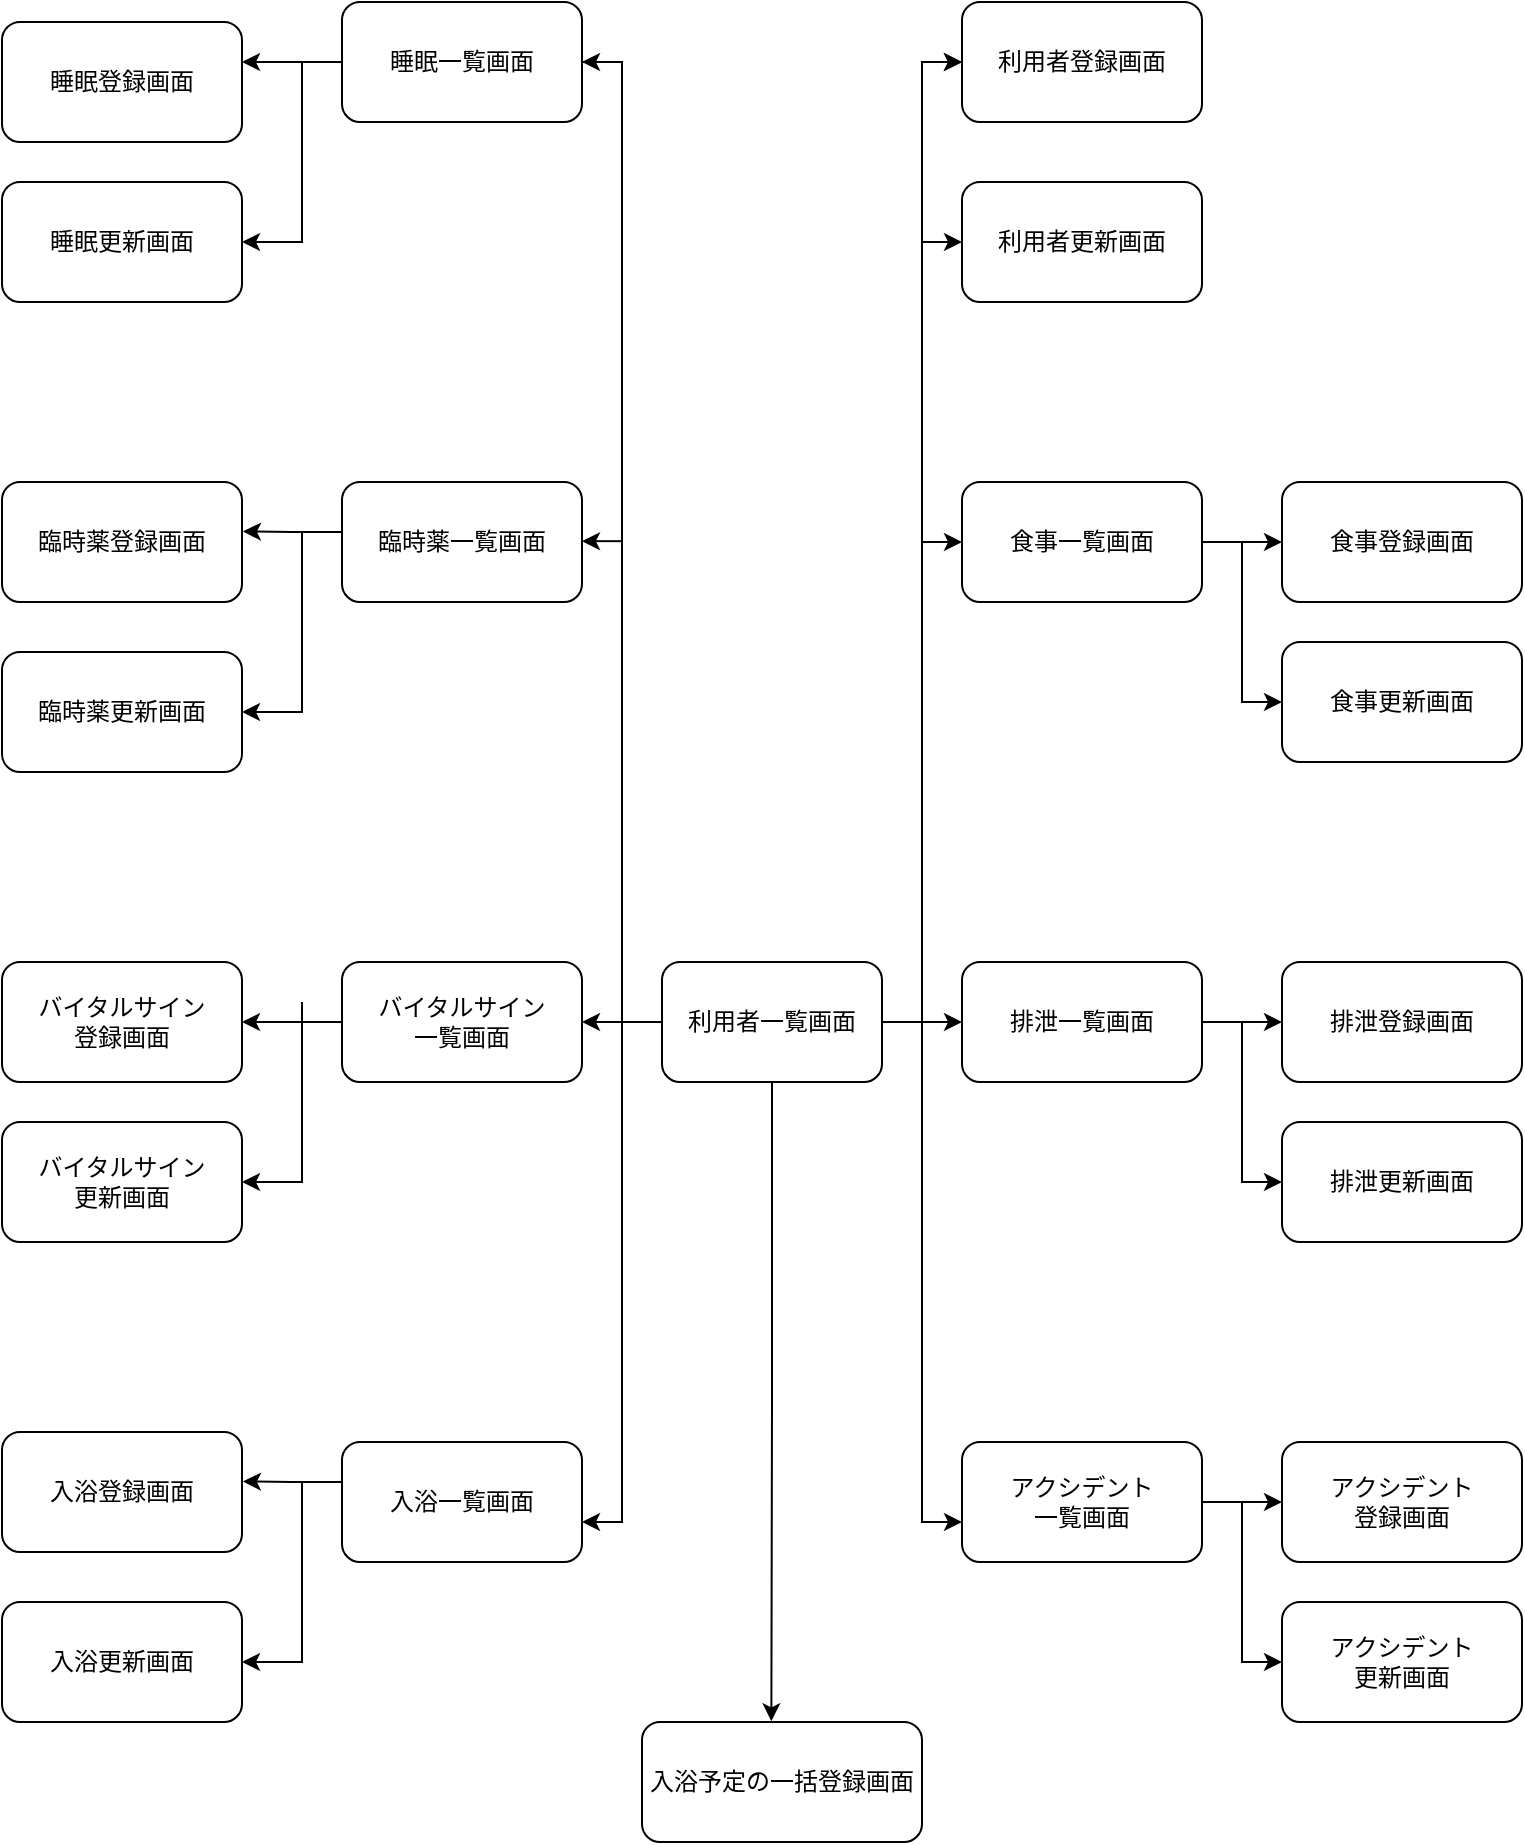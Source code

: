 <mxfile version="13.10.1" type="device"><diagram id="prtHgNgQTEPvFCAcTncT" name="Page-1"><mxGraphModel dx="2013" dy="659" grid="1" gridSize="10" guides="1" tooltips="1" connect="1" arrows="1" fold="1" page="1" pageScale="1" pageWidth="827" pageHeight="1169" math="0" shadow="0"><root><mxCell id="0"/><mxCell id="1" parent="0"/><mxCell id="uFnr38QjYrHJMuofBiq0-8" style="edgeStyle=orthogonalEdgeStyle;rounded=0;orthogonalLoop=1;jettySize=auto;html=1;entryX=0;entryY=0.5;entryDx=0;entryDy=0;" parent="1" source="uFnr38QjYrHJMuofBiq0-2" target="uFnr38QjYrHJMuofBiq0-12" edge="1"><mxGeometry relative="1" as="geometry"><mxPoint x="-300" y="200" as="targetPoint"/><Array as="points"><mxPoint x="-320" y="680"/><mxPoint x="-320" y="200"/></Array></mxGeometry></mxCell><mxCell id="uFnr38QjYrHJMuofBiq0-30" value="" style="edgeStyle=orthogonalEdgeStyle;rounded=0;orthogonalLoop=1;jettySize=auto;html=1;entryX=0;entryY=0.5;entryDx=0;entryDy=0;" parent="1" source="uFnr38QjYrHJMuofBiq0-2" target="uFnr38QjYrHJMuofBiq0-26" edge="1"><mxGeometry relative="1" as="geometry"><mxPoint x="-320" y="440" as="targetPoint"/></mxGeometry></mxCell><mxCell id="uFnr38QjYrHJMuofBiq0-38" value="" style="edgeStyle=orthogonalEdgeStyle;rounded=0;orthogonalLoop=1;jettySize=auto;html=1;" parent="1" source="uFnr38QjYrHJMuofBiq0-2" target="uFnr38QjYrHJMuofBiq0-51" edge="1"><mxGeometry relative="1" as="geometry"><mxPoint x="-320" y="950" as="targetPoint"/><Array as="points"><mxPoint x="-320" y="680"/><mxPoint x="-320" y="930"/></Array></mxGeometry></mxCell><mxCell id="uFnr38QjYrHJMuofBiq0-107" style="edgeStyle=orthogonalEdgeStyle;rounded=0;orthogonalLoop=1;jettySize=auto;html=1;entryX=1;entryY=0.5;entryDx=0;entryDy=0;" parent="1" source="uFnr38QjYrHJMuofBiq0-2" target="uFnr38QjYrHJMuofBiq0-99" edge="1"><mxGeometry relative="1" as="geometry"><mxPoint x="-480" y="680" as="targetPoint"/><Array as="points"><mxPoint x="-430" y="680"/><mxPoint x="-430" y="680"/></Array></mxGeometry></mxCell><mxCell id="uFnr38QjYrHJMuofBiq0-108" style="edgeStyle=orthogonalEdgeStyle;rounded=0;orthogonalLoop=1;jettySize=auto;html=1;entryX=1;entryY=0.5;entryDx=0;entryDy=0;" parent="1" source="uFnr38QjYrHJMuofBiq0-2" target="uFnr38QjYrHJMuofBiq0-65" edge="1"><mxGeometry relative="1" as="geometry"><Array as="points"><mxPoint x="-470" y="680"/><mxPoint x="-470" y="200"/></Array></mxGeometry></mxCell><mxCell id="uFnr38QjYrHJMuofBiq0-149" style="edgeStyle=orthogonalEdgeStyle;rounded=0;orthogonalLoop=1;jettySize=auto;html=1;entryX=0.462;entryY=-0.006;entryDx=0;entryDy=0;entryPerimeter=0;" parent="1" source="uFnr38QjYrHJMuofBiq0-2" target="uFnr38QjYrHJMuofBiq0-122" edge="1"><mxGeometry relative="1" as="geometry"/></mxCell><mxCell id="uFnr38QjYrHJMuofBiq0-150" style="edgeStyle=orthogonalEdgeStyle;rounded=0;orthogonalLoop=1;jettySize=auto;html=1;entryX=0;entryY=0.5;entryDx=0;entryDy=0;" parent="1" source="uFnr38QjYrHJMuofBiq0-2" target="uFnr38QjYrHJMuofBiq0-12" edge="1"><mxGeometry relative="1" as="geometry"/></mxCell><mxCell id="uFnr38QjYrHJMuofBiq0-151" style="edgeStyle=orthogonalEdgeStyle;rounded=0;orthogonalLoop=1;jettySize=auto;html=1;" parent="1" source="uFnr38QjYrHJMuofBiq0-2" target="uFnr38QjYrHJMuofBiq0-14" edge="1"><mxGeometry relative="1" as="geometry"><Array as="points"><mxPoint x="-320" y="680"/><mxPoint x="-320" y="290"/></Array></mxGeometry></mxCell><mxCell id="uFnr38QjYrHJMuofBiq0-2" value="利用者一覧画面" style="rounded=1;whiteSpace=wrap;html=1;align=center;" parent="1" vertex="1"><mxGeometry x="-450" y="650" width="110" height="60" as="geometry"/></mxCell><mxCell id="uFnr38QjYrHJMuofBiq0-12" value="利用者登録画面" style="whiteSpace=wrap;html=1;rounded=1;" parent="1" vertex="1"><mxGeometry x="-300" y="170" width="120" height="60" as="geometry"/></mxCell><mxCell id="uFnr38QjYrHJMuofBiq0-14" value="利用者更新画面" style="whiteSpace=wrap;html=1;rounded=1;" parent="1" vertex="1"><mxGeometry x="-300" y="260" width="120" height="60" as="geometry"/></mxCell><mxCell id="uFnr38QjYrHJMuofBiq0-24" value="" style="edgeStyle=orthogonalEdgeStyle;rounded=0;orthogonalLoop=1;jettySize=auto;html=1;" parent="1" source="uFnr38QjYrHJMuofBiq0-26" target="uFnr38QjYrHJMuofBiq0-27" edge="1"><mxGeometry relative="1" as="geometry"/></mxCell><mxCell id="uFnr38QjYrHJMuofBiq0-25" value="" style="edgeStyle=orthogonalEdgeStyle;rounded=0;orthogonalLoop=1;jettySize=auto;html=1;" parent="1" source="uFnr38QjYrHJMuofBiq0-26" target="uFnr38QjYrHJMuofBiq0-28" edge="1"><mxGeometry relative="1" as="geometry"><Array as="points"><mxPoint x="-160" y="440"/><mxPoint x="-160" y="520"/></Array></mxGeometry></mxCell><mxCell id="uFnr38QjYrHJMuofBiq0-26" value="食事一覧画面" style="rounded=1;whiteSpace=wrap;html=1;align=center;" parent="1" vertex="1"><mxGeometry x="-300" y="410" width="120" height="60" as="geometry"/></mxCell><mxCell id="uFnr38QjYrHJMuofBiq0-27" value="食事登録画面" style="whiteSpace=wrap;html=1;rounded=1;" parent="1" vertex="1"><mxGeometry x="-140" y="410" width="120" height="60" as="geometry"/></mxCell><mxCell id="uFnr38QjYrHJMuofBiq0-28" value="食事更新画面" style="whiteSpace=wrap;html=1;rounded=1;" parent="1" vertex="1"><mxGeometry x="-140" y="490" width="120" height="60" as="geometry"/></mxCell><mxCell id="uFnr38QjYrHJMuofBiq0-33" value="" style="edgeStyle=orthogonalEdgeStyle;rounded=0;orthogonalLoop=1;jettySize=auto;html=1;" parent="1" source="uFnr38QjYrHJMuofBiq0-35" target="uFnr38QjYrHJMuofBiq0-36" edge="1"><mxGeometry relative="1" as="geometry"/></mxCell><mxCell id="uFnr38QjYrHJMuofBiq0-34" value="" style="edgeStyle=orthogonalEdgeStyle;rounded=0;orthogonalLoop=1;jettySize=auto;html=1;" parent="1" source="uFnr38QjYrHJMuofBiq0-35" target="uFnr38QjYrHJMuofBiq0-37" edge="1"><mxGeometry relative="1" as="geometry"><Array as="points"><mxPoint x="-160" y="680"/><mxPoint x="-160" y="760"/></Array></mxGeometry></mxCell><mxCell id="uFnr38QjYrHJMuofBiq0-35" value="排泄一覧画面" style="rounded=1;whiteSpace=wrap;html=1;align=center;" parent="1" vertex="1"><mxGeometry x="-300" y="650" width="120" height="60" as="geometry"/></mxCell><mxCell id="uFnr38QjYrHJMuofBiq0-36" value="排泄登録画面" style="whiteSpace=wrap;html=1;rounded=1;" parent="1" vertex="1"><mxGeometry x="-140" y="650" width="120" height="60" as="geometry"/></mxCell><mxCell id="uFnr38QjYrHJMuofBiq0-37" value="排泄更新画面" style="whiteSpace=wrap;html=1;rounded=1;" parent="1" vertex="1"><mxGeometry x="-140" y="730" width="120" height="60" as="geometry"/></mxCell><mxCell id="uFnr38QjYrHJMuofBiq0-49" value="" style="edgeStyle=orthogonalEdgeStyle;rounded=0;orthogonalLoop=1;jettySize=auto;html=1;" parent="1" source="uFnr38QjYrHJMuofBiq0-51" target="uFnr38QjYrHJMuofBiq0-52" edge="1"><mxGeometry relative="1" as="geometry"/></mxCell><mxCell id="uFnr38QjYrHJMuofBiq0-50" value="" style="edgeStyle=orthogonalEdgeStyle;rounded=0;orthogonalLoop=1;jettySize=auto;html=1;" parent="1" source="uFnr38QjYrHJMuofBiq0-51" target="uFnr38QjYrHJMuofBiq0-53" edge="1"><mxGeometry relative="1" as="geometry"><Array as="points"><mxPoint x="-160" y="920"/><mxPoint x="-160" y="1000"/></Array></mxGeometry></mxCell><mxCell id="uFnr38QjYrHJMuofBiq0-51" value="アクシデント&lt;br&gt;一覧画面" style="rounded=1;whiteSpace=wrap;html=1;align=center;" parent="1" vertex="1"><mxGeometry x="-300" y="890" width="120" height="60" as="geometry"/></mxCell><mxCell id="uFnr38QjYrHJMuofBiq0-52" value="アクシデント&lt;br&gt;登録画面" style="whiteSpace=wrap;html=1;rounded=1;" parent="1" vertex="1"><mxGeometry x="-140" y="890" width="120" height="60" as="geometry"/></mxCell><mxCell id="uFnr38QjYrHJMuofBiq0-53" value="アクシデント&lt;br&gt;更新画面" style="whiteSpace=wrap;html=1;rounded=1;" parent="1" vertex="1"><mxGeometry x="-140" y="970" width="120" height="60" as="geometry"/></mxCell><mxCell id="uFnr38QjYrHJMuofBiq0-60" value="" style="edgeStyle=orthogonalEdgeStyle;rounded=0;orthogonalLoop=1;jettySize=auto;html=1;entryX=0;entryY=0.5;entryDx=0;entryDy=0;" parent="1" target="uFnr38QjYrHJMuofBiq0-35" edge="1"><mxGeometry relative="1" as="geometry"><mxPoint x="-340" y="680" as="sourcePoint"/><mxPoint x="-300" y="444.5" as="targetPoint"/><Array as="points"><mxPoint x="-330" y="680"/><mxPoint x="-330" y="680"/></Array></mxGeometry></mxCell><mxCell id="uFnr38QjYrHJMuofBiq0-63" value="" style="edgeStyle=orthogonalEdgeStyle;rounded=0;orthogonalLoop=1;jettySize=auto;html=1;exitX=0;exitY=0.5;exitDx=0;exitDy=0;" parent="1" source="uFnr38QjYrHJMuofBiq0-2" target="uFnr38QjYrHJMuofBiq0-66" edge="1"><mxGeometry relative="1" as="geometry"><Array as="points"><mxPoint x="-470" y="680"/><mxPoint x="-470" y="200"/></Array></mxGeometry></mxCell><mxCell id="uFnr38QjYrHJMuofBiq0-64" value="" style="edgeStyle=orthogonalEdgeStyle;rounded=0;orthogonalLoop=1;jettySize=auto;html=1;entryX=1;entryY=0.5;entryDx=0;entryDy=0;entryPerimeter=0;" parent="1" target="uFnr38QjYrHJMuofBiq0-67" edge="1"><mxGeometry relative="1" as="geometry"><Array as="points"><mxPoint x="-630" y="290"/></Array><mxPoint x="-630" y="200" as="sourcePoint"/><mxPoint x="-650" y="290" as="targetPoint"/></mxGeometry></mxCell><mxCell id="uFnr38QjYrHJMuofBiq0-65" value="睡眠一覧画面" style="rounded=1;whiteSpace=wrap;html=1;align=center;" parent="1" vertex="1"><mxGeometry x="-610" y="170" width="120" height="60" as="geometry"/></mxCell><mxCell id="uFnr38QjYrHJMuofBiq0-66" value="睡眠登録画面" style="whiteSpace=wrap;html=1;rounded=1;" parent="1" vertex="1"><mxGeometry x="-780" y="180" width="120" height="60" as="geometry"/></mxCell><mxCell id="uFnr38QjYrHJMuofBiq0-67" value="睡眠更新画面" style="whiteSpace=wrap;html=1;rounded=1;" parent="1" vertex="1"><mxGeometry x="-780" y="260" width="120" height="60" as="geometry"/></mxCell><mxCell id="uFnr38QjYrHJMuofBiq0-92" value="" style="edgeStyle=orthogonalEdgeStyle;rounded=0;orthogonalLoop=1;jettySize=auto;html=1;entryX=1;entryY=0.5;entryDx=0;entryDy=0;entryPerimeter=0;" parent="1" target="uFnr38QjYrHJMuofBiq0-95" edge="1"><mxGeometry relative="1" as="geometry"><Array as="points"><mxPoint x="-630" y="525"/></Array><mxPoint x="-630" y="435" as="sourcePoint"/><mxPoint x="-650" y="525" as="targetPoint"/></mxGeometry></mxCell><mxCell id="uFnr38QjYrHJMuofBiq0-103" value="" style="edgeStyle=orthogonalEdgeStyle;rounded=0;orthogonalLoop=1;jettySize=auto;html=1;" parent="1" edge="1"><mxGeometry relative="1" as="geometry"><mxPoint x="-470" y="439.58" as="sourcePoint"/><mxPoint x="-490" y="439.58" as="targetPoint"/></mxGeometry></mxCell><mxCell id="uFnr38QjYrHJMuofBiq0-93" value="臨時薬一覧画面" style="rounded=1;whiteSpace=wrap;html=1;align=center;" parent="1" vertex="1"><mxGeometry x="-610" y="410" width="120" height="60" as="geometry"/></mxCell><mxCell id="uFnr38QjYrHJMuofBiq0-102" value="" style="edgeStyle=orthogonalEdgeStyle;rounded=0;orthogonalLoop=1;jettySize=auto;html=1;entryX=1.004;entryY=0.412;entryDx=0;entryDy=0;entryPerimeter=0;" parent="1" target="uFnr38QjYrHJMuofBiq0-94" edge="1"><mxGeometry relative="1" as="geometry"><mxPoint x="-610" y="435" as="sourcePoint"/><Array as="points"><mxPoint x="-635" y="435"/></Array></mxGeometry></mxCell><mxCell id="uFnr38QjYrHJMuofBiq0-94" value="臨時薬登録画面" style="whiteSpace=wrap;html=1;rounded=1;" parent="1" vertex="1"><mxGeometry x="-780" y="410" width="120" height="60" as="geometry"/></mxCell><mxCell id="uFnr38QjYrHJMuofBiq0-95" value="臨時薬更新画面" style="whiteSpace=wrap;html=1;rounded=1;" parent="1" vertex="1"><mxGeometry x="-780" y="495" width="120" height="60" as="geometry"/></mxCell><mxCell id="uFnr38QjYrHJMuofBiq0-98" value="" style="edgeStyle=orthogonalEdgeStyle;rounded=0;orthogonalLoop=1;jettySize=auto;html=1;entryX=1;entryY=0.5;entryDx=0;entryDy=0;entryPerimeter=0;" parent="1" target="uFnr38QjYrHJMuofBiq0-101" edge="1"><mxGeometry relative="1" as="geometry"><Array as="points"><mxPoint x="-630" y="760"/></Array><mxPoint x="-630" y="670" as="sourcePoint"/><mxPoint x="-650" y="760" as="targetPoint"/></mxGeometry></mxCell><mxCell id="uFnr38QjYrHJMuofBiq0-105" value="" style="edgeStyle=orthogonalEdgeStyle;rounded=0;orthogonalLoop=1;jettySize=auto;html=1;" parent="1" source="uFnr38QjYrHJMuofBiq0-99" target="uFnr38QjYrHJMuofBiq0-100" edge="1"><mxGeometry relative="1" as="geometry"/></mxCell><mxCell id="uFnr38QjYrHJMuofBiq0-99" value="バイタルサイン&lt;br&gt;一覧画面" style="rounded=1;whiteSpace=wrap;html=1;align=center;" parent="1" vertex="1"><mxGeometry x="-610" y="650" width="120" height="60" as="geometry"/></mxCell><mxCell id="uFnr38QjYrHJMuofBiq0-100" value="バイタルサイン&lt;br&gt;登録画面" style="whiteSpace=wrap;html=1;rounded=1;" parent="1" vertex="1"><mxGeometry x="-780" y="650" width="120" height="60" as="geometry"/></mxCell><mxCell id="uFnr38QjYrHJMuofBiq0-101" value="バイタルサイン&lt;br&gt;更新画面" style="whiteSpace=wrap;html=1;rounded=1;" parent="1" vertex="1"><mxGeometry x="-780" y="730" width="120" height="60" as="geometry"/></mxCell><mxCell id="uFnr38QjYrHJMuofBiq0-111" value="" style="edgeStyle=orthogonalEdgeStyle;rounded=0;orthogonalLoop=1;jettySize=auto;html=1;entryX=1;entryY=0.5;entryDx=0;entryDy=0;entryPerimeter=0;" parent="1" target="uFnr38QjYrHJMuofBiq0-116" edge="1"><mxGeometry relative="1" as="geometry"><Array as="points"><mxPoint x="-630" y="1000"/></Array><mxPoint x="-630" y="910" as="sourcePoint"/><mxPoint x="-650" y="1000" as="targetPoint"/></mxGeometry></mxCell><mxCell id="uFnr38QjYrHJMuofBiq0-112" value="" style="edgeStyle=orthogonalEdgeStyle;rounded=0;orthogonalLoop=1;jettySize=auto;html=1;" parent="1" target="uFnr38QjYrHJMuofBiq0-113" edge="1"><mxGeometry relative="1" as="geometry"><mxPoint x="-470" y="680" as="sourcePoint"/><mxPoint x="-470" y="912.29" as="targetPoint"/><Array as="points"><mxPoint x="-470" y="930"/></Array></mxGeometry></mxCell><mxCell id="uFnr38QjYrHJMuofBiq0-113" value="入浴一覧画面" style="rounded=1;whiteSpace=wrap;html=1;align=center;" parent="1" vertex="1"><mxGeometry x="-610" y="890" width="120" height="60" as="geometry"/></mxCell><mxCell id="uFnr38QjYrHJMuofBiq0-114" value="" style="edgeStyle=orthogonalEdgeStyle;rounded=0;orthogonalLoop=1;jettySize=auto;html=1;entryX=1.004;entryY=0.412;entryDx=0;entryDy=0;entryPerimeter=0;" parent="1" target="uFnr38QjYrHJMuofBiq0-115" edge="1"><mxGeometry relative="1" as="geometry"><mxPoint x="-610" y="910" as="sourcePoint"/><Array as="points"><mxPoint x="-635" y="910"/></Array></mxGeometry></mxCell><mxCell id="uFnr38QjYrHJMuofBiq0-115" value="入浴登録画面" style="whiteSpace=wrap;html=1;rounded=1;" parent="1" vertex="1"><mxGeometry x="-780" y="885" width="120" height="60" as="geometry"/></mxCell><mxCell id="uFnr38QjYrHJMuofBiq0-116" value="入浴更新画面" style="whiteSpace=wrap;html=1;rounded=1;" parent="1" vertex="1"><mxGeometry x="-780" y="970" width="120" height="60" as="geometry"/></mxCell><mxCell id="uFnr38QjYrHJMuofBiq0-122" value="入浴予定の一括登録画面" style="whiteSpace=wrap;html=1;rounded=1;" parent="1" vertex="1"><mxGeometry x="-460" y="1030" width="140" height="60" as="geometry"/></mxCell></root></mxGraphModel></diagram></mxfile>